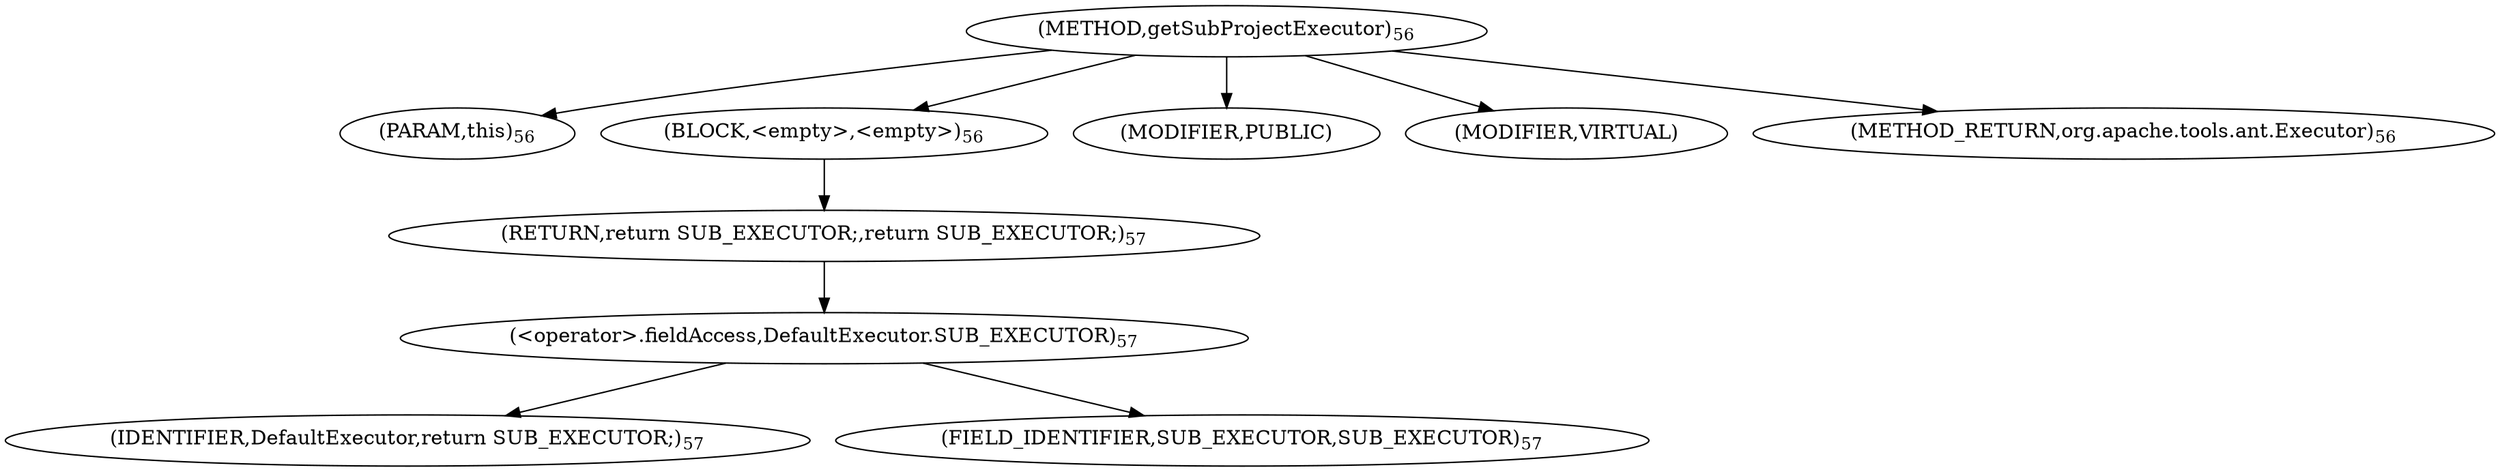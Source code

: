 digraph "getSubProjectExecutor" {  
"76" [label = <(METHOD,getSubProjectExecutor)<SUB>56</SUB>> ]
"77" [label = <(PARAM,this)<SUB>56</SUB>> ]
"78" [label = <(BLOCK,&lt;empty&gt;,&lt;empty&gt;)<SUB>56</SUB>> ]
"79" [label = <(RETURN,return SUB_EXECUTOR;,return SUB_EXECUTOR;)<SUB>57</SUB>> ]
"80" [label = <(&lt;operator&gt;.fieldAccess,DefaultExecutor.SUB_EXECUTOR)<SUB>57</SUB>> ]
"81" [label = <(IDENTIFIER,DefaultExecutor,return SUB_EXECUTOR;)<SUB>57</SUB>> ]
"82" [label = <(FIELD_IDENTIFIER,SUB_EXECUTOR,SUB_EXECUTOR)<SUB>57</SUB>> ]
"83" [label = <(MODIFIER,PUBLIC)> ]
"84" [label = <(MODIFIER,VIRTUAL)> ]
"85" [label = <(METHOD_RETURN,org.apache.tools.ant.Executor)<SUB>56</SUB>> ]
  "76" -> "77" 
  "76" -> "78" 
  "76" -> "83" 
  "76" -> "84" 
  "76" -> "85" 
  "78" -> "79" 
  "79" -> "80" 
  "80" -> "81" 
  "80" -> "82" 
}
